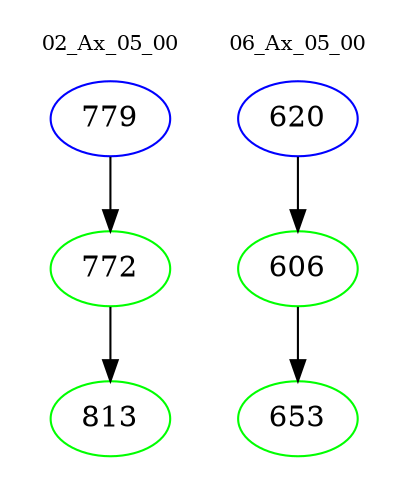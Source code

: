 digraph{
subgraph cluster_0 {
color = white
label = "02_Ax_05_00";
fontsize=10;
T0_779 [label="779", color="blue"]
T0_779 -> T0_772 [color="black"]
T0_772 [label="772", color="green"]
T0_772 -> T0_813 [color="black"]
T0_813 [label="813", color="green"]
}
subgraph cluster_1 {
color = white
label = "06_Ax_05_00";
fontsize=10;
T1_620 [label="620", color="blue"]
T1_620 -> T1_606 [color="black"]
T1_606 [label="606", color="green"]
T1_606 -> T1_653 [color="black"]
T1_653 [label="653", color="green"]
}
}
